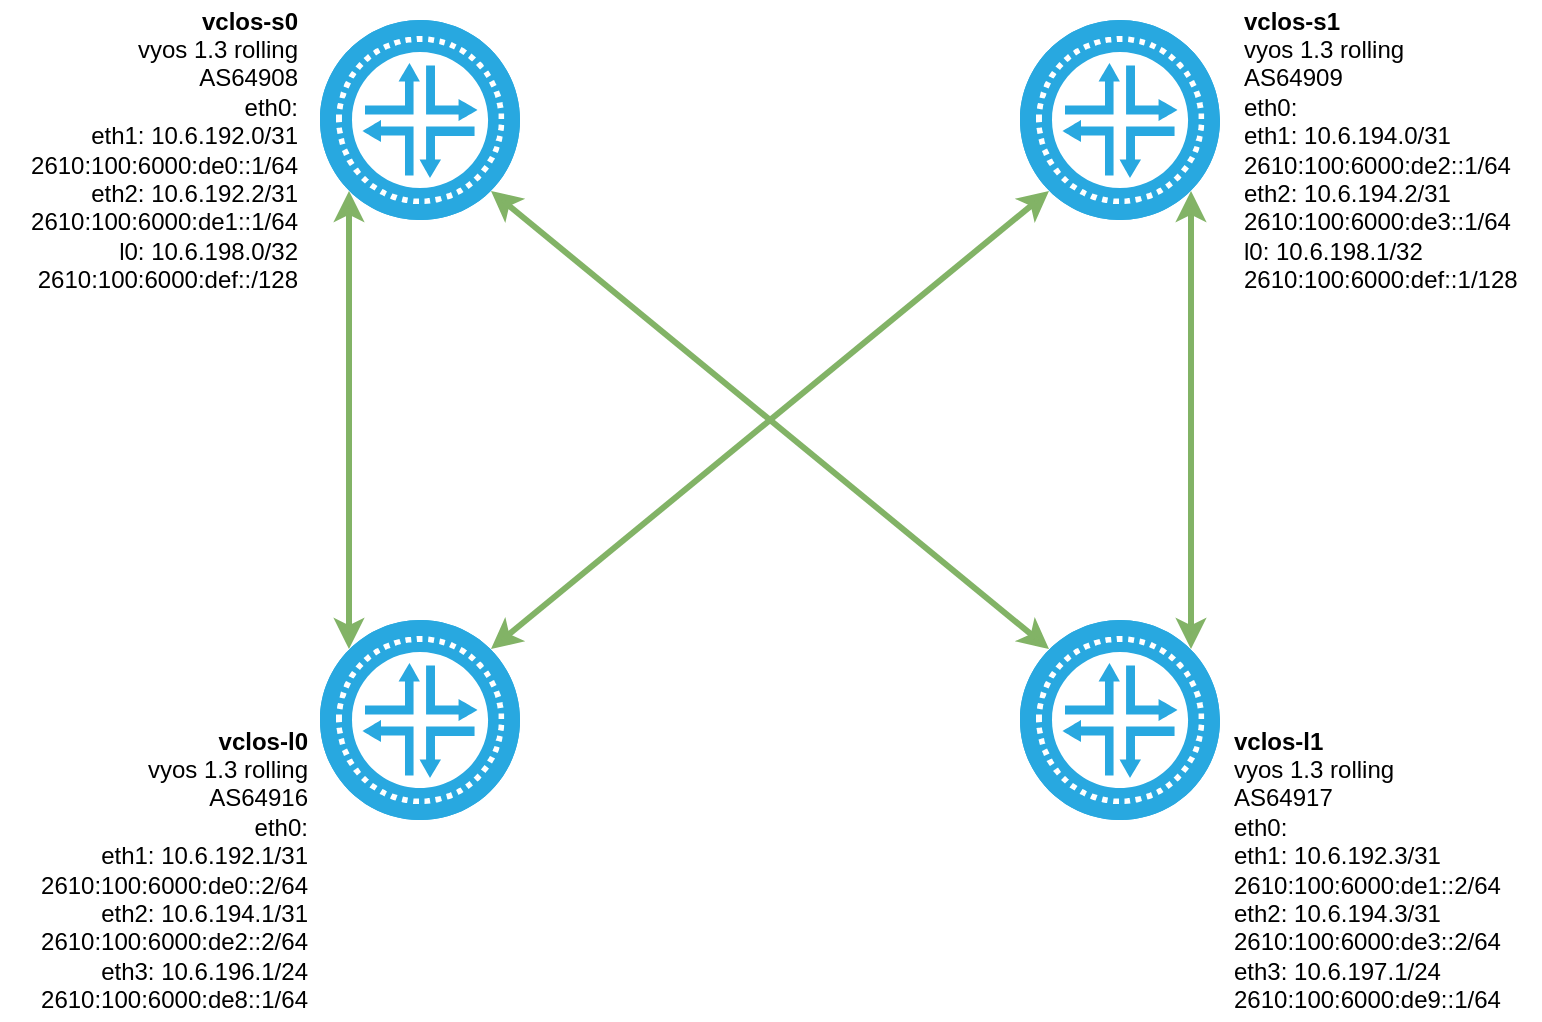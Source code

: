 <mxfile version="14.1.4" type="github">
  <diagram id="a7I79MyuBBliqN0fEorl" name="Page-1">
    <mxGraphModel dx="3555" dy="1905" grid="1" gridSize="10" guides="1" tooltips="1" connect="1" arrows="1" fold="1" page="1" pageScale="1" pageWidth="1700" pageHeight="1100" math="0" shadow="0">
      <root>
        <mxCell id="0" />
        <mxCell id="1" parent="0" />
        <mxCell id="KH3sJStnYHtsTU0iHEqy-1" style="rounded=0;orthogonalLoop=1;jettySize=auto;html=1;exitX=0.855;exitY=0.855;exitDx=0;exitDy=0;exitPerimeter=0;entryX=0.145;entryY=0.145;entryDx=0;entryDy=0;entryPerimeter=0;startArrow=classic;startFill=1;strokeWidth=3;fillColor=#d5e8d4;strokeColor=#82b366;" edge="1" parent="1" source="KH3sJStnYHtsTU0iHEqy-3" target="KH3sJStnYHtsTU0iHEqy-8">
          <mxGeometry relative="1" as="geometry" />
        </mxCell>
        <mxCell id="KH3sJStnYHtsTU0iHEqy-2" style="rounded=0;orthogonalLoop=1;jettySize=auto;html=1;exitX=0.145;exitY=0.855;exitDx=0;exitDy=0;exitPerimeter=0;entryX=0.145;entryY=0.145;entryDx=0;entryDy=0;entryPerimeter=0;startArrow=classic;startFill=1;strokeWidth=3;fillColor=#d5e8d4;strokeColor=#82b366;" edge="1" parent="1" source="KH3sJStnYHtsTU0iHEqy-3" target="KH3sJStnYHtsTU0iHEqy-7">
          <mxGeometry relative="1" as="geometry" />
        </mxCell>
        <mxCell id="KH3sJStnYHtsTU0iHEqy-3" value="" style="fillColor=#28A8E0;verticalLabelPosition=bottom;html=1;strokeColor=#ffffff;verticalAlign=top;align=center;points=[[0.145,0.145,0],[0.5,0,0],[0.855,0.145,0],[1,0.5,0],[0.855,0.855,0],[0.5,1,0],[0.145,0.855,0],[0,0.5,0]];pointerEvents=1;shape=mxgraph.cisco_safe.compositeIcon;bgIcon=ellipse;resIcon=mxgraph.cisco_safe.capability.l2_l3_network_virtual;" vertex="1" parent="1">
          <mxGeometry x="625" y="360" width="100" height="100" as="geometry" />
        </mxCell>
        <mxCell id="KH3sJStnYHtsTU0iHEqy-4" style="rounded=0;orthogonalLoop=1;jettySize=auto;html=1;exitX=0.855;exitY=0.855;exitDx=0;exitDy=0;exitPerimeter=0;entryX=0.855;entryY=0.145;entryDx=0;entryDy=0;entryPerimeter=0;startArrow=classic;startFill=1;strokeWidth=3;fillColor=#d5e8d4;strokeColor=#82b366;" edge="1" parent="1" source="KH3sJStnYHtsTU0iHEqy-6" target="KH3sJStnYHtsTU0iHEqy-8">
          <mxGeometry relative="1" as="geometry" />
        </mxCell>
        <mxCell id="KH3sJStnYHtsTU0iHEqy-5" style="rounded=0;orthogonalLoop=1;jettySize=auto;html=1;exitX=0.145;exitY=0.855;exitDx=0;exitDy=0;exitPerimeter=0;entryX=0.855;entryY=0.145;entryDx=0;entryDy=0;entryPerimeter=0;startArrow=classic;startFill=1;strokeWidth=3;fillColor=#d5e8d4;strokeColor=#82b366;" edge="1" parent="1" source="KH3sJStnYHtsTU0iHEqy-6" target="KH3sJStnYHtsTU0iHEqy-7">
          <mxGeometry relative="1" as="geometry" />
        </mxCell>
        <mxCell id="KH3sJStnYHtsTU0iHEqy-6" value="" style="fillColor=#28A8E0;verticalLabelPosition=bottom;html=1;strokeColor=#ffffff;verticalAlign=top;align=center;points=[[0.145,0.145,0],[0.5,0,0],[0.855,0.145,0],[1,0.5,0],[0.855,0.855,0],[0.5,1,0],[0.145,0.855,0],[0,0.5,0]];pointerEvents=1;shape=mxgraph.cisco_safe.compositeIcon;bgIcon=ellipse;resIcon=mxgraph.cisco_safe.capability.l2_l3_network_virtual;" vertex="1" parent="1">
          <mxGeometry x="975" y="360" width="100" height="100" as="geometry" />
        </mxCell>
        <mxCell id="KH3sJStnYHtsTU0iHEqy-7" value="" style="fillColor=#28A8E0;verticalLabelPosition=bottom;html=1;strokeColor=#ffffff;verticalAlign=top;align=center;points=[[0.145,0.145,0],[0.5,0,0],[0.855,0.145,0],[1,0.5,0],[0.855,0.855,0],[0.5,1,0],[0.145,0.855,0],[0,0.5,0]];pointerEvents=1;shape=mxgraph.cisco_safe.compositeIcon;bgIcon=ellipse;resIcon=mxgraph.cisco_safe.capability.l2_l3_network_virtual;" vertex="1" parent="1">
          <mxGeometry x="625" y="660" width="100" height="100" as="geometry" />
        </mxCell>
        <mxCell id="KH3sJStnYHtsTU0iHEqy-8" value="" style="fillColor=#28A8E0;verticalLabelPosition=bottom;html=1;strokeColor=#ffffff;verticalAlign=top;align=center;points=[[0.145,0.145,0],[0.5,0,0],[0.855,0.145,0],[1,0.5,0],[0.855,0.855,0],[0.5,1,0],[0.145,0.855,0],[0,0.5,0]];pointerEvents=1;shape=mxgraph.cisco_safe.compositeIcon;bgIcon=ellipse;resIcon=mxgraph.cisco_safe.capability.l2_l3_network_virtual;" vertex="1" parent="1">
          <mxGeometry x="975" y="660" width="100" height="100" as="geometry" />
        </mxCell>
        <mxCell id="KH3sJStnYHtsTU0iHEqy-9" value="&lt;div&gt;&lt;span&gt;&lt;b&gt;vclos-s0&lt;/b&gt;&lt;/span&gt;&lt;/div&gt;&lt;div&gt;vyos 1.3 rolling&lt;/div&gt;&lt;div&gt;AS64908&lt;/div&gt;&lt;div&gt;eth0:&lt;/div&gt;&lt;div&gt;eth1: 10.6.192.0/31&lt;/div&gt;&lt;div&gt;2610:100:6000:de0::1/64&lt;/div&gt;&lt;div&gt;eth2: 10.6.192.2/31&lt;/div&gt;&lt;div&gt;2610:100:6000:de1::1/64&lt;/div&gt;&lt;div&gt;l0: 10.6.198.0/32&lt;/div&gt;&lt;div&gt;2610:100:6000:def::/128&lt;/div&gt;" style="text;html=1;align=right;verticalAlign=middle;resizable=0;points=[];autosize=1;" vertex="1" parent="1">
          <mxGeometry x="465" y="350" width="150" height="150" as="geometry" />
        </mxCell>
        <mxCell id="KH3sJStnYHtsTU0iHEqy-10" value="&lt;div&gt;&lt;span&gt;&lt;b&gt;vclos-s1&lt;/b&gt;&lt;/span&gt;&lt;/div&gt;&lt;div&gt;vyos 1.3 rolling&lt;/div&gt;&lt;div&gt;AS64909&lt;/div&gt;&lt;div&gt;eth0:&lt;/div&gt;&lt;div&gt;eth1: 10.6.194.0/31&lt;/div&gt;&lt;div&gt;2610:100:6000:de2::1/64&lt;/div&gt;&lt;div&gt;eth2: 10.6.194.2/31&lt;/div&gt;&lt;div&gt;2610:100:6000:de3::1/64&lt;/div&gt;&lt;div&gt;l0: 10.6.198.1/32&lt;/div&gt;&lt;div&gt;2610:100:6000:def::1/128&lt;/div&gt;" style="text;html=1;align=left;verticalAlign=middle;resizable=0;points=[];autosize=1;" vertex="1" parent="1">
          <mxGeometry x="1085" y="350" width="150" height="150" as="geometry" />
        </mxCell>
        <mxCell id="KH3sJStnYHtsTU0iHEqy-11" value="&lt;div&gt;&lt;span&gt;&lt;b&gt;vclos-l1&lt;/b&gt;&lt;/span&gt;&lt;/div&gt;&lt;div&gt;vyos 1.3 rolling&lt;/div&gt;&lt;div&gt;AS64917&lt;/div&gt;&lt;div&gt;eth0:&lt;/div&gt;&lt;div&gt;eth1: 10.6.192.3/31&lt;/div&gt;&lt;div&gt;2610:100:6000:de1::2/64&lt;/div&gt;&lt;div&gt;eth2: 10.6.194.3/31&lt;/div&gt;&lt;div&gt;2610:100:6000:de3::2/64&lt;/div&gt;&lt;div&gt;eth3: 10.6.197.1/24&lt;/div&gt;&lt;div&gt;2610:100:6000:de9::1/64&lt;/div&gt;" style="text;html=1;align=left;verticalAlign=middle;resizable=0;points=[];autosize=1;" vertex="1" parent="1">
          <mxGeometry x="1080" y="710" width="150" height="150" as="geometry" />
        </mxCell>
        <mxCell id="KH3sJStnYHtsTU0iHEqy-12" value="&lt;div&gt;&lt;span&gt;&lt;b&gt;vclos-l0&lt;/b&gt;&lt;/span&gt;&lt;/div&gt;&lt;div&gt;vyos 1.3 rolling&lt;/div&gt;&lt;div&gt;AS64916&lt;/div&gt;&lt;div&gt;eth0:&lt;/div&gt;&lt;div&gt;eth1: 10.6.192.1/31&lt;/div&gt;&lt;div&gt;2610:100:6000:de0::2/64&lt;/div&gt;&lt;div&gt;eth2: 10.6.194.1/31&lt;/div&gt;&lt;div&gt;2610:100:6000:de2::2/64&lt;/div&gt;&lt;div&gt;eth3: 10.6.196.1/24&lt;/div&gt;&lt;div&gt;2610:100:6000:de8::1/64&lt;/div&gt;" style="text;html=1;align=right;verticalAlign=middle;resizable=0;points=[];autosize=1;" vertex="1" parent="1">
          <mxGeometry x="470" y="710" width="150" height="150" as="geometry" />
        </mxCell>
      </root>
    </mxGraphModel>
  </diagram>
</mxfile>

